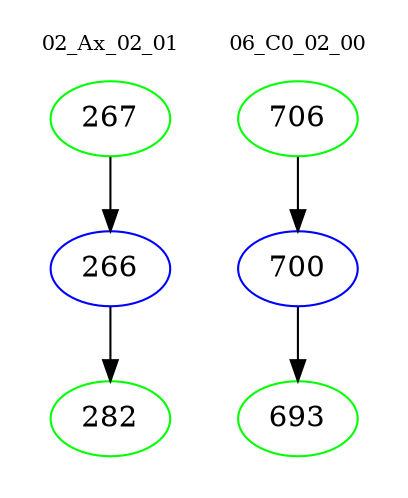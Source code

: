 digraph{
subgraph cluster_0 {
color = white
label = "02_Ax_02_01";
fontsize=10;
T0_267 [label="267", color="green"]
T0_267 -> T0_266 [color="black"]
T0_266 [label="266", color="blue"]
T0_266 -> T0_282 [color="black"]
T0_282 [label="282", color="green"]
}
subgraph cluster_1 {
color = white
label = "06_C0_02_00";
fontsize=10;
T1_706 [label="706", color="green"]
T1_706 -> T1_700 [color="black"]
T1_700 [label="700", color="blue"]
T1_700 -> T1_693 [color="black"]
T1_693 [label="693", color="green"]
}
}
